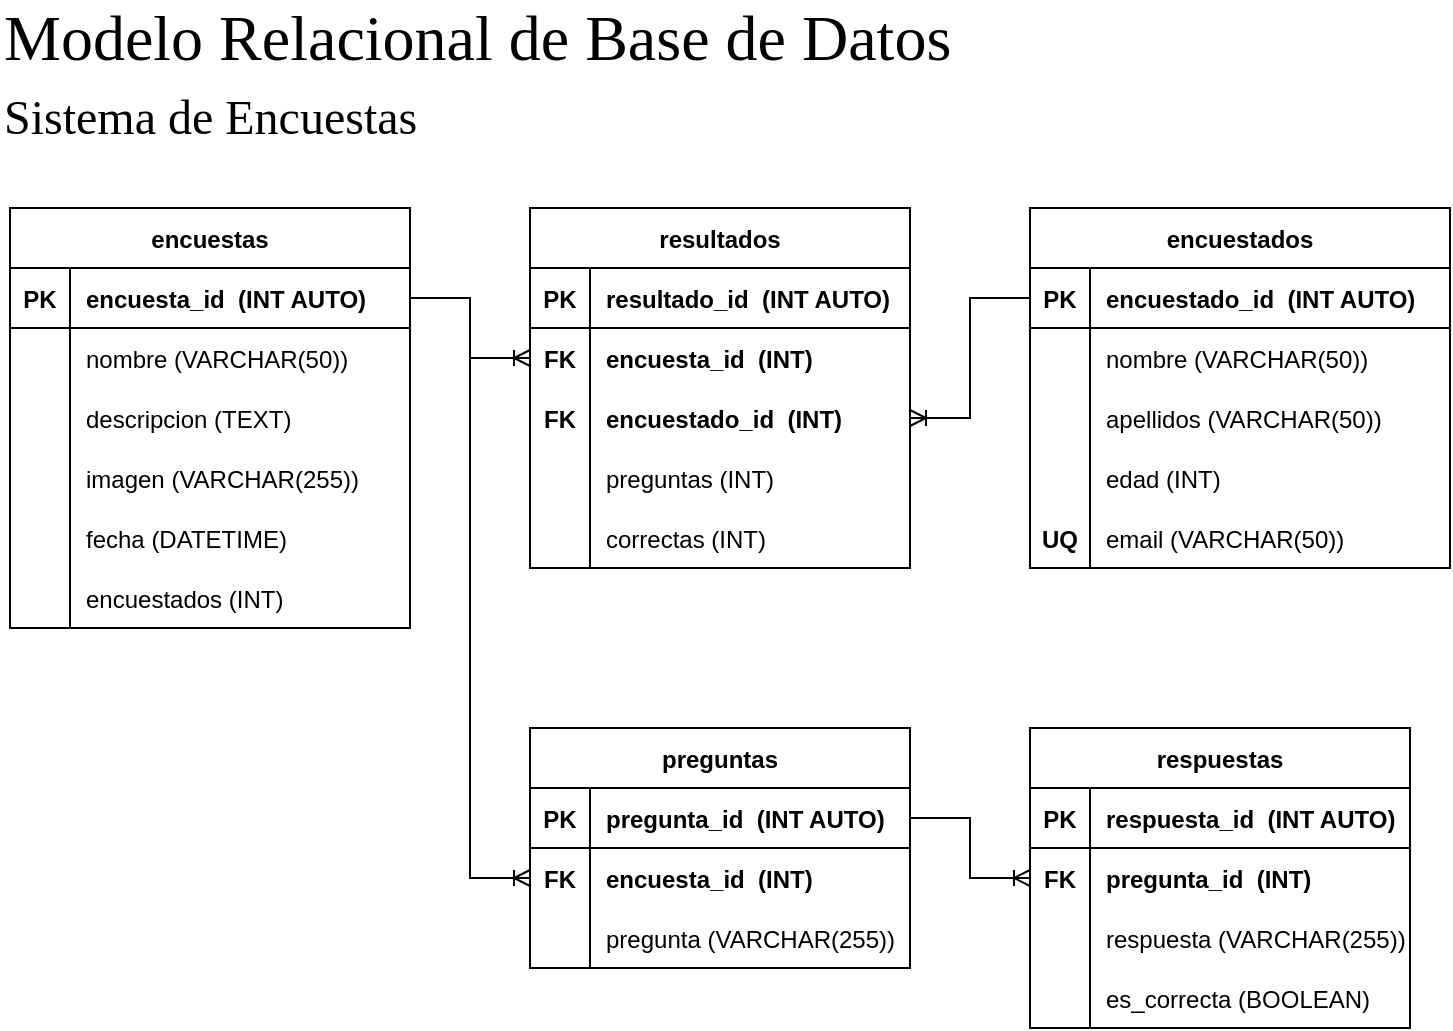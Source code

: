 <mxfile version="21.0.1" type="device"><diagram name="Página-1" id="ojm-HywLUrTd5efjHNQ1"><mxGraphModel dx="972" dy="654" grid="1" gridSize="10" guides="1" tooltips="1" connect="1" arrows="1" fold="1" page="1" pageScale="1" pageWidth="400" pageHeight="200" math="0" shadow="0"><root><mxCell id="0"/><mxCell id="1" parent="0"/><mxCell id="cV-v3fJ_MKIPcGx-4in4-2" value="encuestas" style="shape=table;startSize=30;container=1;collapsible=1;childLayout=tableLayout;fixedRows=1;rowLines=0;fontStyle=1;align=center;resizeLast=1;" vertex="1" parent="1"><mxGeometry x="20" y="120" width="200" height="210" as="geometry"/></mxCell><mxCell id="cV-v3fJ_MKIPcGx-4in4-3" value="" style="shape=tableRow;horizontal=0;startSize=0;swimlaneHead=0;swimlaneBody=0;fillColor=none;collapsible=0;dropTarget=0;points=[[0,0.5],[1,0.5]];portConstraint=eastwest;top=0;left=0;right=0;bottom=1;" vertex="1" parent="cV-v3fJ_MKIPcGx-4in4-2"><mxGeometry y="30" width="200" height="30" as="geometry"/></mxCell><mxCell id="cV-v3fJ_MKIPcGx-4in4-4" value="PK" style="shape=partialRectangle;connectable=0;fillColor=none;top=0;left=0;bottom=0;right=0;fontStyle=1;overflow=hidden;" vertex="1" parent="cV-v3fJ_MKIPcGx-4in4-3"><mxGeometry width="30" height="30" as="geometry"><mxRectangle width="30" height="30" as="alternateBounds"/></mxGeometry></mxCell><mxCell id="cV-v3fJ_MKIPcGx-4in4-5" value="encuesta_id  (INT AUTO)" style="shape=partialRectangle;connectable=0;fillColor=none;top=0;left=0;bottom=0;right=0;align=left;spacingLeft=6;fontStyle=1;overflow=hidden;" vertex="1" parent="cV-v3fJ_MKIPcGx-4in4-3"><mxGeometry x="30" width="170" height="30" as="geometry"><mxRectangle width="170" height="30" as="alternateBounds"/></mxGeometry></mxCell><mxCell id="cV-v3fJ_MKIPcGx-4in4-6" value="" style="shape=tableRow;horizontal=0;startSize=0;swimlaneHead=0;swimlaneBody=0;fillColor=none;collapsible=0;dropTarget=0;points=[[0,0.5],[1,0.5]];portConstraint=eastwest;top=0;left=0;right=0;bottom=0;" vertex="1" parent="cV-v3fJ_MKIPcGx-4in4-2"><mxGeometry y="60" width="200" height="30" as="geometry"/></mxCell><mxCell id="cV-v3fJ_MKIPcGx-4in4-7" value="" style="shape=partialRectangle;connectable=0;fillColor=none;top=0;left=0;bottom=0;right=0;editable=1;overflow=hidden;" vertex="1" parent="cV-v3fJ_MKIPcGx-4in4-6"><mxGeometry width="30" height="30" as="geometry"><mxRectangle width="30" height="30" as="alternateBounds"/></mxGeometry></mxCell><mxCell id="cV-v3fJ_MKIPcGx-4in4-8" value="nombre (VARCHAR(50))" style="shape=partialRectangle;connectable=0;fillColor=none;top=0;left=0;bottom=0;right=0;align=left;spacingLeft=6;overflow=hidden;" vertex="1" parent="cV-v3fJ_MKIPcGx-4in4-6"><mxGeometry x="30" width="170" height="30" as="geometry"><mxRectangle width="170" height="30" as="alternateBounds"/></mxGeometry></mxCell><mxCell id="cV-v3fJ_MKIPcGx-4in4-9" value="" style="shape=tableRow;horizontal=0;startSize=0;swimlaneHead=0;swimlaneBody=0;fillColor=none;collapsible=0;dropTarget=0;points=[[0,0.5],[1,0.5]];portConstraint=eastwest;top=0;left=0;right=0;bottom=0;" vertex="1" parent="cV-v3fJ_MKIPcGx-4in4-2"><mxGeometry y="90" width="200" height="30" as="geometry"/></mxCell><mxCell id="cV-v3fJ_MKIPcGx-4in4-10" value="" style="shape=partialRectangle;connectable=0;fillColor=none;top=0;left=0;bottom=0;right=0;editable=1;overflow=hidden;" vertex="1" parent="cV-v3fJ_MKIPcGx-4in4-9"><mxGeometry width="30" height="30" as="geometry"><mxRectangle width="30" height="30" as="alternateBounds"/></mxGeometry></mxCell><mxCell id="cV-v3fJ_MKIPcGx-4in4-11" value="descripcion (TEXT)" style="shape=partialRectangle;connectable=0;fillColor=none;top=0;left=0;bottom=0;right=0;align=left;spacingLeft=6;overflow=hidden;" vertex="1" parent="cV-v3fJ_MKIPcGx-4in4-9"><mxGeometry x="30" width="170" height="30" as="geometry"><mxRectangle width="170" height="30" as="alternateBounds"/></mxGeometry></mxCell><mxCell id="cV-v3fJ_MKIPcGx-4in4-12" value="" style="shape=tableRow;horizontal=0;startSize=0;swimlaneHead=0;swimlaneBody=0;fillColor=none;collapsible=0;dropTarget=0;points=[[0,0.5],[1,0.5]];portConstraint=eastwest;top=0;left=0;right=0;bottom=0;" vertex="1" parent="cV-v3fJ_MKIPcGx-4in4-2"><mxGeometry y="120" width="200" height="30" as="geometry"/></mxCell><mxCell id="cV-v3fJ_MKIPcGx-4in4-13" value="" style="shape=partialRectangle;connectable=0;fillColor=none;top=0;left=0;bottom=0;right=0;editable=1;overflow=hidden;" vertex="1" parent="cV-v3fJ_MKIPcGx-4in4-12"><mxGeometry width="30" height="30" as="geometry"><mxRectangle width="30" height="30" as="alternateBounds"/></mxGeometry></mxCell><mxCell id="cV-v3fJ_MKIPcGx-4in4-14" value="imagen (VARCHAR(255))" style="shape=partialRectangle;connectable=0;fillColor=none;top=0;left=0;bottom=0;right=0;align=left;spacingLeft=6;overflow=hidden;" vertex="1" parent="cV-v3fJ_MKIPcGx-4in4-12"><mxGeometry x="30" width="170" height="30" as="geometry"><mxRectangle width="170" height="30" as="alternateBounds"/></mxGeometry></mxCell><mxCell id="cV-v3fJ_MKIPcGx-4in4-17" value="" style="shape=tableRow;horizontal=0;startSize=0;swimlaneHead=0;swimlaneBody=0;fillColor=none;collapsible=0;dropTarget=0;points=[[0,0.5],[1,0.5]];portConstraint=eastwest;top=0;left=0;right=0;bottom=0;" vertex="1" parent="cV-v3fJ_MKIPcGx-4in4-2"><mxGeometry y="150" width="200" height="30" as="geometry"/></mxCell><mxCell id="cV-v3fJ_MKIPcGx-4in4-18" value="" style="shape=partialRectangle;connectable=0;fillColor=none;top=0;left=0;bottom=0;right=0;editable=1;overflow=hidden;" vertex="1" parent="cV-v3fJ_MKIPcGx-4in4-17"><mxGeometry width="30" height="30" as="geometry"><mxRectangle width="30" height="30" as="alternateBounds"/></mxGeometry></mxCell><mxCell id="cV-v3fJ_MKIPcGx-4in4-19" value="fecha (DATETIME)" style="shape=partialRectangle;connectable=0;fillColor=none;top=0;left=0;bottom=0;right=0;align=left;spacingLeft=6;overflow=hidden;" vertex="1" parent="cV-v3fJ_MKIPcGx-4in4-17"><mxGeometry x="30" width="170" height="30" as="geometry"><mxRectangle width="170" height="30" as="alternateBounds"/></mxGeometry></mxCell><mxCell id="cV-v3fJ_MKIPcGx-4in4-20" value="" style="shape=tableRow;horizontal=0;startSize=0;swimlaneHead=0;swimlaneBody=0;fillColor=none;collapsible=0;dropTarget=0;points=[[0,0.5],[1,0.5]];portConstraint=eastwest;top=0;left=0;right=0;bottom=0;" vertex="1" parent="cV-v3fJ_MKIPcGx-4in4-2"><mxGeometry y="180" width="200" height="30" as="geometry"/></mxCell><mxCell id="cV-v3fJ_MKIPcGx-4in4-21" value="" style="shape=partialRectangle;connectable=0;fillColor=none;top=0;left=0;bottom=0;right=0;editable=1;overflow=hidden;" vertex="1" parent="cV-v3fJ_MKIPcGx-4in4-20"><mxGeometry width="30" height="30" as="geometry"><mxRectangle width="30" height="30" as="alternateBounds"/></mxGeometry></mxCell><mxCell id="cV-v3fJ_MKIPcGx-4in4-22" value="encuestados (INT)" style="shape=partialRectangle;connectable=0;fillColor=none;top=0;left=0;bottom=0;right=0;align=left;spacingLeft=6;overflow=hidden;" vertex="1" parent="cV-v3fJ_MKIPcGx-4in4-20"><mxGeometry x="30" width="170" height="30" as="geometry"><mxRectangle width="170" height="30" as="alternateBounds"/></mxGeometry></mxCell><mxCell id="cV-v3fJ_MKIPcGx-4in4-15" value="Modelo Relacional de Base de Datos" style="text;strokeColor=none;align=left;fillColor=none;html=1;verticalAlign=middle;whiteSpace=wrap;rounded=0;fontSize=32;fontFamily=Tahoma;" vertex="1" parent="1"><mxGeometry x="15" y="20" width="570" height="30" as="geometry"/></mxCell><mxCell id="cV-v3fJ_MKIPcGx-4in4-16" value="Sistema de Encuestas" style="text;strokeColor=none;align=left;fillColor=none;html=1;verticalAlign=middle;whiteSpace=wrap;rounded=0;fontSize=24;fontFamily=Tahoma;" vertex="1" parent="1"><mxGeometry x="15" y="60" width="570" height="30" as="geometry"/></mxCell><mxCell id="cV-v3fJ_MKIPcGx-4in4-23" value="preguntas" style="shape=table;startSize=30;container=1;collapsible=1;childLayout=tableLayout;fixedRows=1;rowLines=0;fontStyle=1;align=center;resizeLast=1;" vertex="1" parent="1"><mxGeometry x="280" y="380" width="190" height="120" as="geometry"/></mxCell><mxCell id="cV-v3fJ_MKIPcGx-4in4-24" value="" style="shape=tableRow;horizontal=0;startSize=0;swimlaneHead=0;swimlaneBody=0;fillColor=none;collapsible=0;dropTarget=0;points=[[0,0.5],[1,0.5]];portConstraint=eastwest;top=0;left=0;right=0;bottom=1;" vertex="1" parent="cV-v3fJ_MKIPcGx-4in4-23"><mxGeometry y="30" width="190" height="30" as="geometry"/></mxCell><mxCell id="cV-v3fJ_MKIPcGx-4in4-25" value="PK" style="shape=partialRectangle;connectable=0;fillColor=none;top=0;left=0;bottom=0;right=0;fontStyle=1;overflow=hidden;" vertex="1" parent="cV-v3fJ_MKIPcGx-4in4-24"><mxGeometry width="30" height="30" as="geometry"><mxRectangle width="30" height="30" as="alternateBounds"/></mxGeometry></mxCell><mxCell id="cV-v3fJ_MKIPcGx-4in4-26" value="pregunta_id  (INT AUTO)" style="shape=partialRectangle;connectable=0;fillColor=none;top=0;left=0;bottom=0;right=0;align=left;spacingLeft=6;fontStyle=1;overflow=hidden;" vertex="1" parent="cV-v3fJ_MKIPcGx-4in4-24"><mxGeometry x="30" width="160" height="30" as="geometry"><mxRectangle width="160" height="30" as="alternateBounds"/></mxGeometry></mxCell><mxCell id="cV-v3fJ_MKIPcGx-4in4-27" value="" style="shape=tableRow;horizontal=0;startSize=0;swimlaneHead=0;swimlaneBody=0;fillColor=none;collapsible=0;dropTarget=0;points=[[0,0.5],[1,0.5]];portConstraint=eastwest;top=0;left=0;right=0;bottom=0;" vertex="1" parent="cV-v3fJ_MKIPcGx-4in4-23"><mxGeometry y="60" width="190" height="30" as="geometry"/></mxCell><mxCell id="cV-v3fJ_MKIPcGx-4in4-28" value="FK" style="shape=partialRectangle;connectable=0;fillColor=none;top=0;left=0;bottom=0;right=0;editable=1;overflow=hidden;fontStyle=1" vertex="1" parent="cV-v3fJ_MKIPcGx-4in4-27"><mxGeometry width="30" height="30" as="geometry"><mxRectangle width="30" height="30" as="alternateBounds"/></mxGeometry></mxCell><mxCell id="cV-v3fJ_MKIPcGx-4in4-29" value="encuesta_id  (INT)" style="shape=partialRectangle;connectable=0;fillColor=none;top=0;left=0;bottom=0;right=0;align=left;spacingLeft=6;overflow=hidden;fontStyle=1" vertex="1" parent="cV-v3fJ_MKIPcGx-4in4-27"><mxGeometry x="30" width="160" height="30" as="geometry"><mxRectangle width="160" height="30" as="alternateBounds"/></mxGeometry></mxCell><mxCell id="cV-v3fJ_MKIPcGx-4in4-33" value="" style="shape=tableRow;horizontal=0;startSize=0;swimlaneHead=0;swimlaneBody=0;fillColor=none;collapsible=0;dropTarget=0;points=[[0,0.5],[1,0.5]];portConstraint=eastwest;top=0;left=0;right=0;bottom=0;" vertex="1" parent="cV-v3fJ_MKIPcGx-4in4-23"><mxGeometry y="90" width="190" height="30" as="geometry"/></mxCell><mxCell id="cV-v3fJ_MKIPcGx-4in4-34" value="" style="shape=partialRectangle;connectable=0;fillColor=none;top=0;left=0;bottom=0;right=0;editable=1;overflow=hidden;" vertex="1" parent="cV-v3fJ_MKIPcGx-4in4-33"><mxGeometry width="30" height="30" as="geometry"><mxRectangle width="30" height="30" as="alternateBounds"/></mxGeometry></mxCell><mxCell id="cV-v3fJ_MKIPcGx-4in4-35" value="pregunta (VARCHAR(255))" style="shape=partialRectangle;connectable=0;fillColor=none;top=0;left=0;bottom=0;right=0;align=left;spacingLeft=6;overflow=hidden;" vertex="1" parent="cV-v3fJ_MKIPcGx-4in4-33"><mxGeometry x="30" width="160" height="30" as="geometry"><mxRectangle width="160" height="30" as="alternateBounds"/></mxGeometry></mxCell><mxCell id="cV-v3fJ_MKIPcGx-4in4-42" value="respuestas" style="shape=table;startSize=30;container=1;collapsible=1;childLayout=tableLayout;fixedRows=1;rowLines=0;fontStyle=1;align=center;resizeLast=1;" vertex="1" parent="1"><mxGeometry x="530" y="380" width="190" height="150" as="geometry"/></mxCell><mxCell id="cV-v3fJ_MKIPcGx-4in4-43" value="" style="shape=tableRow;horizontal=0;startSize=0;swimlaneHead=0;swimlaneBody=0;fillColor=none;collapsible=0;dropTarget=0;points=[[0,0.5],[1,0.5]];portConstraint=eastwest;top=0;left=0;right=0;bottom=1;" vertex="1" parent="cV-v3fJ_MKIPcGx-4in4-42"><mxGeometry y="30" width="190" height="30" as="geometry"/></mxCell><mxCell id="cV-v3fJ_MKIPcGx-4in4-44" value="PK" style="shape=partialRectangle;connectable=0;fillColor=none;top=0;left=0;bottom=0;right=0;fontStyle=1;overflow=hidden;" vertex="1" parent="cV-v3fJ_MKIPcGx-4in4-43"><mxGeometry width="30" height="30" as="geometry"><mxRectangle width="30" height="30" as="alternateBounds"/></mxGeometry></mxCell><mxCell id="cV-v3fJ_MKIPcGx-4in4-45" value="respuesta_id  (INT AUTO)" style="shape=partialRectangle;connectable=0;fillColor=none;top=0;left=0;bottom=0;right=0;align=left;spacingLeft=6;fontStyle=1;overflow=hidden;" vertex="1" parent="cV-v3fJ_MKIPcGx-4in4-43"><mxGeometry x="30" width="160" height="30" as="geometry"><mxRectangle width="160" height="30" as="alternateBounds"/></mxGeometry></mxCell><mxCell id="cV-v3fJ_MKIPcGx-4in4-46" value="" style="shape=tableRow;horizontal=0;startSize=0;swimlaneHead=0;swimlaneBody=0;fillColor=none;collapsible=0;dropTarget=0;points=[[0,0.5],[1,0.5]];portConstraint=eastwest;top=0;left=0;right=0;bottom=0;" vertex="1" parent="cV-v3fJ_MKIPcGx-4in4-42"><mxGeometry y="60" width="190" height="30" as="geometry"/></mxCell><mxCell id="cV-v3fJ_MKIPcGx-4in4-47" value="FK" style="shape=partialRectangle;connectable=0;fillColor=none;top=0;left=0;bottom=0;right=0;editable=1;overflow=hidden;fontStyle=1" vertex="1" parent="cV-v3fJ_MKIPcGx-4in4-46"><mxGeometry width="30" height="30" as="geometry"><mxRectangle width="30" height="30" as="alternateBounds"/></mxGeometry></mxCell><mxCell id="cV-v3fJ_MKIPcGx-4in4-48" value="pregunta_id  (INT)" style="shape=partialRectangle;connectable=0;fillColor=none;top=0;left=0;bottom=0;right=0;align=left;spacingLeft=6;overflow=hidden;fontStyle=1" vertex="1" parent="cV-v3fJ_MKIPcGx-4in4-46"><mxGeometry x="30" width="160" height="30" as="geometry"><mxRectangle width="160" height="30" as="alternateBounds"/></mxGeometry></mxCell><mxCell id="cV-v3fJ_MKIPcGx-4in4-49" value="" style="shape=tableRow;horizontal=0;startSize=0;swimlaneHead=0;swimlaneBody=0;fillColor=none;collapsible=0;dropTarget=0;points=[[0,0.5],[1,0.5]];portConstraint=eastwest;top=0;left=0;right=0;bottom=0;" vertex="1" parent="cV-v3fJ_MKIPcGx-4in4-42"><mxGeometry y="90" width="190" height="30" as="geometry"/></mxCell><mxCell id="cV-v3fJ_MKIPcGx-4in4-50" value="" style="shape=partialRectangle;connectable=0;fillColor=none;top=0;left=0;bottom=0;right=0;editable=1;overflow=hidden;" vertex="1" parent="cV-v3fJ_MKIPcGx-4in4-49"><mxGeometry width="30" height="30" as="geometry"><mxRectangle width="30" height="30" as="alternateBounds"/></mxGeometry></mxCell><mxCell id="cV-v3fJ_MKIPcGx-4in4-51" value="respuesta (VARCHAR(255))" style="shape=partialRectangle;connectable=0;fillColor=none;top=0;left=0;bottom=0;right=0;align=left;spacingLeft=6;overflow=hidden;" vertex="1" parent="cV-v3fJ_MKIPcGx-4in4-49"><mxGeometry x="30" width="160" height="30" as="geometry"><mxRectangle width="160" height="30" as="alternateBounds"/></mxGeometry></mxCell><mxCell id="cV-v3fJ_MKIPcGx-4in4-52" value="" style="shape=tableRow;horizontal=0;startSize=0;swimlaneHead=0;swimlaneBody=0;fillColor=none;collapsible=0;dropTarget=0;points=[[0,0.5],[1,0.5]];portConstraint=eastwest;top=0;left=0;right=0;bottom=0;" vertex="1" parent="cV-v3fJ_MKIPcGx-4in4-42"><mxGeometry y="120" width="190" height="30" as="geometry"/></mxCell><mxCell id="cV-v3fJ_MKIPcGx-4in4-53" value="" style="shape=partialRectangle;connectable=0;fillColor=none;top=0;left=0;bottom=0;right=0;editable=1;overflow=hidden;" vertex="1" parent="cV-v3fJ_MKIPcGx-4in4-52"><mxGeometry width="30" height="30" as="geometry"><mxRectangle width="30" height="30" as="alternateBounds"/></mxGeometry></mxCell><mxCell id="cV-v3fJ_MKIPcGx-4in4-54" value="es_correcta (BOOLEAN)" style="shape=partialRectangle;connectable=0;fillColor=none;top=0;left=0;bottom=0;right=0;align=left;spacingLeft=6;overflow=hidden;" vertex="1" parent="cV-v3fJ_MKIPcGx-4in4-52"><mxGeometry x="30" width="160" height="30" as="geometry"><mxRectangle width="160" height="30" as="alternateBounds"/></mxGeometry></mxCell><mxCell id="cV-v3fJ_MKIPcGx-4in4-58" value="encuestados" style="shape=table;startSize=30;container=1;collapsible=1;childLayout=tableLayout;fixedRows=1;rowLines=0;fontStyle=1;align=center;resizeLast=1;" vertex="1" parent="1"><mxGeometry x="530" y="120" width="210" height="180" as="geometry"/></mxCell><mxCell id="cV-v3fJ_MKIPcGx-4in4-59" value="" style="shape=tableRow;horizontal=0;startSize=0;swimlaneHead=0;swimlaneBody=0;fillColor=none;collapsible=0;dropTarget=0;points=[[0,0.5],[1,0.5]];portConstraint=eastwest;top=0;left=0;right=0;bottom=1;" vertex="1" parent="cV-v3fJ_MKIPcGx-4in4-58"><mxGeometry y="30" width="210" height="30" as="geometry"/></mxCell><mxCell id="cV-v3fJ_MKIPcGx-4in4-60" value="PK" style="shape=partialRectangle;connectable=0;fillColor=none;top=0;left=0;bottom=0;right=0;fontStyle=1;overflow=hidden;" vertex="1" parent="cV-v3fJ_MKIPcGx-4in4-59"><mxGeometry width="30" height="30" as="geometry"><mxRectangle width="30" height="30" as="alternateBounds"/></mxGeometry></mxCell><mxCell id="cV-v3fJ_MKIPcGx-4in4-61" value="encuestado_id  (INT AUTO)" style="shape=partialRectangle;connectable=0;fillColor=none;top=0;left=0;bottom=0;right=0;align=left;spacingLeft=6;fontStyle=1;overflow=hidden;" vertex="1" parent="cV-v3fJ_MKIPcGx-4in4-59"><mxGeometry x="30" width="180" height="30" as="geometry"><mxRectangle width="180" height="30" as="alternateBounds"/></mxGeometry></mxCell><mxCell id="cV-v3fJ_MKIPcGx-4in4-62" value="" style="shape=tableRow;horizontal=0;startSize=0;swimlaneHead=0;swimlaneBody=0;fillColor=none;collapsible=0;dropTarget=0;points=[[0,0.5],[1,0.5]];portConstraint=eastwest;top=0;left=0;right=0;bottom=0;" vertex="1" parent="cV-v3fJ_MKIPcGx-4in4-58"><mxGeometry y="60" width="210" height="30" as="geometry"/></mxCell><mxCell id="cV-v3fJ_MKIPcGx-4in4-63" value="" style="shape=partialRectangle;connectable=0;fillColor=none;top=0;left=0;bottom=0;right=0;editable=1;overflow=hidden;" vertex="1" parent="cV-v3fJ_MKIPcGx-4in4-62"><mxGeometry width="30" height="30" as="geometry"><mxRectangle width="30" height="30" as="alternateBounds"/></mxGeometry></mxCell><mxCell id="cV-v3fJ_MKIPcGx-4in4-64" value="nombre (VARCHAR(50))" style="shape=partialRectangle;connectable=0;fillColor=none;top=0;left=0;bottom=0;right=0;align=left;spacingLeft=6;overflow=hidden;" vertex="1" parent="cV-v3fJ_MKIPcGx-4in4-62"><mxGeometry x="30" width="180" height="30" as="geometry"><mxRectangle width="180" height="30" as="alternateBounds"/></mxGeometry></mxCell><mxCell id="cV-v3fJ_MKIPcGx-4in4-65" value="" style="shape=tableRow;horizontal=0;startSize=0;swimlaneHead=0;swimlaneBody=0;fillColor=none;collapsible=0;dropTarget=0;points=[[0,0.5],[1,0.5]];portConstraint=eastwest;top=0;left=0;right=0;bottom=0;" vertex="1" parent="cV-v3fJ_MKIPcGx-4in4-58"><mxGeometry y="90" width="210" height="30" as="geometry"/></mxCell><mxCell id="cV-v3fJ_MKIPcGx-4in4-66" value="" style="shape=partialRectangle;connectable=0;fillColor=none;top=0;left=0;bottom=0;right=0;editable=1;overflow=hidden;" vertex="1" parent="cV-v3fJ_MKIPcGx-4in4-65"><mxGeometry width="30" height="30" as="geometry"><mxRectangle width="30" height="30" as="alternateBounds"/></mxGeometry></mxCell><mxCell id="cV-v3fJ_MKIPcGx-4in4-67" value="apellidos (VARCHAR(50))" style="shape=partialRectangle;connectable=0;fillColor=none;top=0;left=0;bottom=0;right=0;align=left;spacingLeft=6;overflow=hidden;" vertex="1" parent="cV-v3fJ_MKIPcGx-4in4-65"><mxGeometry x="30" width="180" height="30" as="geometry"><mxRectangle width="180" height="30" as="alternateBounds"/></mxGeometry></mxCell><mxCell id="cV-v3fJ_MKIPcGx-4in4-74" value="" style="shape=tableRow;horizontal=0;startSize=0;swimlaneHead=0;swimlaneBody=0;fillColor=none;collapsible=0;dropTarget=0;points=[[0,0.5],[1,0.5]];portConstraint=eastwest;top=0;left=0;right=0;bottom=0;" vertex="1" parent="cV-v3fJ_MKIPcGx-4in4-58"><mxGeometry y="120" width="210" height="30" as="geometry"/></mxCell><mxCell id="cV-v3fJ_MKIPcGx-4in4-75" value="" style="shape=partialRectangle;connectable=0;fillColor=none;top=0;left=0;bottom=0;right=0;editable=1;overflow=hidden;" vertex="1" parent="cV-v3fJ_MKIPcGx-4in4-74"><mxGeometry width="30" height="30" as="geometry"><mxRectangle width="30" height="30" as="alternateBounds"/></mxGeometry></mxCell><mxCell id="cV-v3fJ_MKIPcGx-4in4-76" value="edad (INT)" style="shape=partialRectangle;connectable=0;fillColor=none;top=0;left=0;bottom=0;right=0;align=left;spacingLeft=6;overflow=hidden;" vertex="1" parent="cV-v3fJ_MKIPcGx-4in4-74"><mxGeometry x="30" width="180" height="30" as="geometry"><mxRectangle width="180" height="30" as="alternateBounds"/></mxGeometry></mxCell><mxCell id="cV-v3fJ_MKIPcGx-4in4-77" value="" style="shape=tableRow;horizontal=0;startSize=0;swimlaneHead=0;swimlaneBody=0;fillColor=none;collapsible=0;dropTarget=0;points=[[0,0.5],[1,0.5]];portConstraint=eastwest;top=0;left=0;right=0;bottom=0;" vertex="1" parent="cV-v3fJ_MKIPcGx-4in4-58"><mxGeometry y="150" width="210" height="30" as="geometry"/></mxCell><mxCell id="cV-v3fJ_MKIPcGx-4in4-78" value="UQ" style="shape=partialRectangle;connectable=0;fillColor=none;top=0;left=0;bottom=0;right=0;editable=1;overflow=hidden;fontStyle=1" vertex="1" parent="cV-v3fJ_MKIPcGx-4in4-77"><mxGeometry width="30" height="30" as="geometry"><mxRectangle width="30" height="30" as="alternateBounds"/></mxGeometry></mxCell><mxCell id="cV-v3fJ_MKIPcGx-4in4-79" value="email (VARCHAR(50))" style="shape=partialRectangle;connectable=0;fillColor=none;top=0;left=0;bottom=0;right=0;align=left;spacingLeft=6;overflow=hidden;" vertex="1" parent="cV-v3fJ_MKIPcGx-4in4-77"><mxGeometry x="30" width="180" height="30" as="geometry"><mxRectangle width="180" height="30" as="alternateBounds"/></mxGeometry></mxCell><mxCell id="cV-v3fJ_MKIPcGx-4in4-80" value="resultados" style="shape=table;startSize=30;container=1;collapsible=1;childLayout=tableLayout;fixedRows=1;rowLines=0;fontStyle=1;align=center;resizeLast=1;" vertex="1" parent="1"><mxGeometry x="280" y="120" width="190" height="180" as="geometry"/></mxCell><mxCell id="cV-v3fJ_MKIPcGx-4in4-81" value="" style="shape=tableRow;horizontal=0;startSize=0;swimlaneHead=0;swimlaneBody=0;fillColor=none;collapsible=0;dropTarget=0;points=[[0,0.5],[1,0.5]];portConstraint=eastwest;top=0;left=0;right=0;bottom=1;" vertex="1" parent="cV-v3fJ_MKIPcGx-4in4-80"><mxGeometry y="30" width="190" height="30" as="geometry"/></mxCell><mxCell id="cV-v3fJ_MKIPcGx-4in4-82" value="PK" style="shape=partialRectangle;connectable=0;fillColor=none;top=0;left=0;bottom=0;right=0;fontStyle=1;overflow=hidden;" vertex="1" parent="cV-v3fJ_MKIPcGx-4in4-81"><mxGeometry width="30" height="30" as="geometry"><mxRectangle width="30" height="30" as="alternateBounds"/></mxGeometry></mxCell><mxCell id="cV-v3fJ_MKIPcGx-4in4-83" value="resultado_id  (INT AUTO)" style="shape=partialRectangle;connectable=0;fillColor=none;top=0;left=0;bottom=0;right=0;align=left;spacingLeft=6;fontStyle=1;overflow=hidden;" vertex="1" parent="cV-v3fJ_MKIPcGx-4in4-81"><mxGeometry x="30" width="160" height="30" as="geometry"><mxRectangle width="160" height="30" as="alternateBounds"/></mxGeometry></mxCell><mxCell id="cV-v3fJ_MKIPcGx-4in4-84" value="" style="shape=tableRow;horizontal=0;startSize=0;swimlaneHead=0;swimlaneBody=0;fillColor=none;collapsible=0;dropTarget=0;points=[[0,0.5],[1,0.5]];portConstraint=eastwest;top=0;left=0;right=0;bottom=0;" vertex="1" parent="cV-v3fJ_MKIPcGx-4in4-80"><mxGeometry y="60" width="190" height="30" as="geometry"/></mxCell><mxCell id="cV-v3fJ_MKIPcGx-4in4-85" value="FK" style="shape=partialRectangle;connectable=0;fillColor=none;top=0;left=0;bottom=0;right=0;editable=1;overflow=hidden;fontStyle=1" vertex="1" parent="cV-v3fJ_MKIPcGx-4in4-84"><mxGeometry width="30" height="30" as="geometry"><mxRectangle width="30" height="30" as="alternateBounds"/></mxGeometry></mxCell><mxCell id="cV-v3fJ_MKIPcGx-4in4-86" value="encuesta_id  (INT)" style="shape=partialRectangle;connectable=0;fillColor=none;top=0;left=0;bottom=0;right=0;align=left;spacingLeft=6;overflow=hidden;fontStyle=1" vertex="1" parent="cV-v3fJ_MKIPcGx-4in4-84"><mxGeometry x="30" width="160" height="30" as="geometry"><mxRectangle width="160" height="30" as="alternateBounds"/></mxGeometry></mxCell><mxCell id="cV-v3fJ_MKIPcGx-4in4-93" value="" style="shape=tableRow;horizontal=0;startSize=0;swimlaneHead=0;swimlaneBody=0;fillColor=none;collapsible=0;dropTarget=0;points=[[0,0.5],[1,0.5]];portConstraint=eastwest;top=0;left=0;right=0;bottom=0;" vertex="1" parent="cV-v3fJ_MKIPcGx-4in4-80"><mxGeometry y="90" width="190" height="30" as="geometry"/></mxCell><mxCell id="cV-v3fJ_MKIPcGx-4in4-94" value="FK" style="shape=partialRectangle;connectable=0;fillColor=none;top=0;left=0;bottom=0;right=0;editable=1;overflow=hidden;fontStyle=1" vertex="1" parent="cV-v3fJ_MKIPcGx-4in4-93"><mxGeometry width="30" height="30" as="geometry"><mxRectangle width="30" height="30" as="alternateBounds"/></mxGeometry></mxCell><mxCell id="cV-v3fJ_MKIPcGx-4in4-95" value="encuestado_id  (INT)" style="shape=partialRectangle;connectable=0;fillColor=none;top=0;left=0;bottom=0;right=0;align=left;spacingLeft=6;overflow=hidden;fontStyle=1" vertex="1" parent="cV-v3fJ_MKIPcGx-4in4-93"><mxGeometry x="30" width="160" height="30" as="geometry"><mxRectangle width="160" height="30" as="alternateBounds"/></mxGeometry></mxCell><mxCell id="cV-v3fJ_MKIPcGx-4in4-87" value="" style="shape=tableRow;horizontal=0;startSize=0;swimlaneHead=0;swimlaneBody=0;fillColor=none;collapsible=0;dropTarget=0;points=[[0,0.5],[1,0.5]];portConstraint=eastwest;top=0;left=0;right=0;bottom=0;" vertex="1" parent="cV-v3fJ_MKIPcGx-4in4-80"><mxGeometry y="120" width="190" height="30" as="geometry"/></mxCell><mxCell id="cV-v3fJ_MKIPcGx-4in4-88" value="" style="shape=partialRectangle;connectable=0;fillColor=none;top=0;left=0;bottom=0;right=0;editable=1;overflow=hidden;" vertex="1" parent="cV-v3fJ_MKIPcGx-4in4-87"><mxGeometry width="30" height="30" as="geometry"><mxRectangle width="30" height="30" as="alternateBounds"/></mxGeometry></mxCell><mxCell id="cV-v3fJ_MKIPcGx-4in4-89" value="preguntas (INT)" style="shape=partialRectangle;connectable=0;fillColor=none;top=0;left=0;bottom=0;right=0;align=left;spacingLeft=6;overflow=hidden;" vertex="1" parent="cV-v3fJ_MKIPcGx-4in4-87"><mxGeometry x="30" width="160" height="30" as="geometry"><mxRectangle width="160" height="30" as="alternateBounds"/></mxGeometry></mxCell><mxCell id="cV-v3fJ_MKIPcGx-4in4-90" value="" style="shape=tableRow;horizontal=0;startSize=0;swimlaneHead=0;swimlaneBody=0;fillColor=none;collapsible=0;dropTarget=0;points=[[0,0.5],[1,0.5]];portConstraint=eastwest;top=0;left=0;right=0;bottom=0;" vertex="1" parent="cV-v3fJ_MKIPcGx-4in4-80"><mxGeometry y="150" width="190" height="30" as="geometry"/></mxCell><mxCell id="cV-v3fJ_MKIPcGx-4in4-91" value="" style="shape=partialRectangle;connectable=0;fillColor=none;top=0;left=0;bottom=0;right=0;editable=1;overflow=hidden;" vertex="1" parent="cV-v3fJ_MKIPcGx-4in4-90"><mxGeometry width="30" height="30" as="geometry"><mxRectangle width="30" height="30" as="alternateBounds"/></mxGeometry></mxCell><mxCell id="cV-v3fJ_MKIPcGx-4in4-92" value="correctas (INT)" style="shape=partialRectangle;connectable=0;fillColor=none;top=0;left=0;bottom=0;right=0;align=left;spacingLeft=6;overflow=hidden;" vertex="1" parent="cV-v3fJ_MKIPcGx-4in4-90"><mxGeometry x="30" width="160" height="30" as="geometry"><mxRectangle width="160" height="30" as="alternateBounds"/></mxGeometry></mxCell><mxCell id="cV-v3fJ_MKIPcGx-4in4-96" value="" style="edgeStyle=entityRelationEdgeStyle;fontSize=12;html=1;endArrow=ERoneToMany;rounded=0;exitX=1;exitY=0.5;exitDx=0;exitDy=0;entryX=0;entryY=0.5;entryDx=0;entryDy=0;" edge="1" parent="1" source="cV-v3fJ_MKIPcGx-4in4-3" target="cV-v3fJ_MKIPcGx-4in4-27"><mxGeometry width="100" height="100" relative="1" as="geometry"><mxPoint x="250" y="310" as="sourcePoint"/><mxPoint x="350" y="210" as="targetPoint"/></mxGeometry></mxCell><mxCell id="cV-v3fJ_MKIPcGx-4in4-97" value="" style="edgeStyle=entityRelationEdgeStyle;fontSize=12;html=1;endArrow=ERoneToMany;rounded=0;exitX=1;exitY=0.5;exitDx=0;exitDy=0;" edge="1" parent="1" source="cV-v3fJ_MKIPcGx-4in4-24" target="cV-v3fJ_MKIPcGx-4in4-46"><mxGeometry width="100" height="100" relative="1" as="geometry"><mxPoint x="250" y="310" as="sourcePoint"/><mxPoint x="350" y="210" as="targetPoint"/></mxGeometry></mxCell><mxCell id="cV-v3fJ_MKIPcGx-4in4-100" value="" style="edgeStyle=entityRelationEdgeStyle;fontSize=12;html=1;endArrow=ERoneToMany;rounded=0;entryX=1;entryY=0.5;entryDx=0;entryDy=0;" edge="1" parent="1" source="cV-v3fJ_MKIPcGx-4in4-59" target="cV-v3fJ_MKIPcGx-4in4-93"><mxGeometry width="100" height="100" relative="1" as="geometry"><mxPoint x="250" y="310" as="sourcePoint"/><mxPoint x="350" y="210" as="targetPoint"/></mxGeometry></mxCell><mxCell id="cV-v3fJ_MKIPcGx-4in4-101" value="" style="edgeStyle=entityRelationEdgeStyle;fontSize=12;html=1;endArrow=ERoneToMany;rounded=0;exitX=1;exitY=0.5;exitDx=0;exitDy=0;entryX=0;entryY=0.5;entryDx=0;entryDy=0;" edge="1" parent="1" source="cV-v3fJ_MKIPcGx-4in4-3" target="cV-v3fJ_MKIPcGx-4in4-84"><mxGeometry width="100" height="100" relative="1" as="geometry"><mxPoint x="250" y="310" as="sourcePoint"/><mxPoint x="350" y="210" as="targetPoint"/></mxGeometry></mxCell></root></mxGraphModel></diagram></mxfile>
